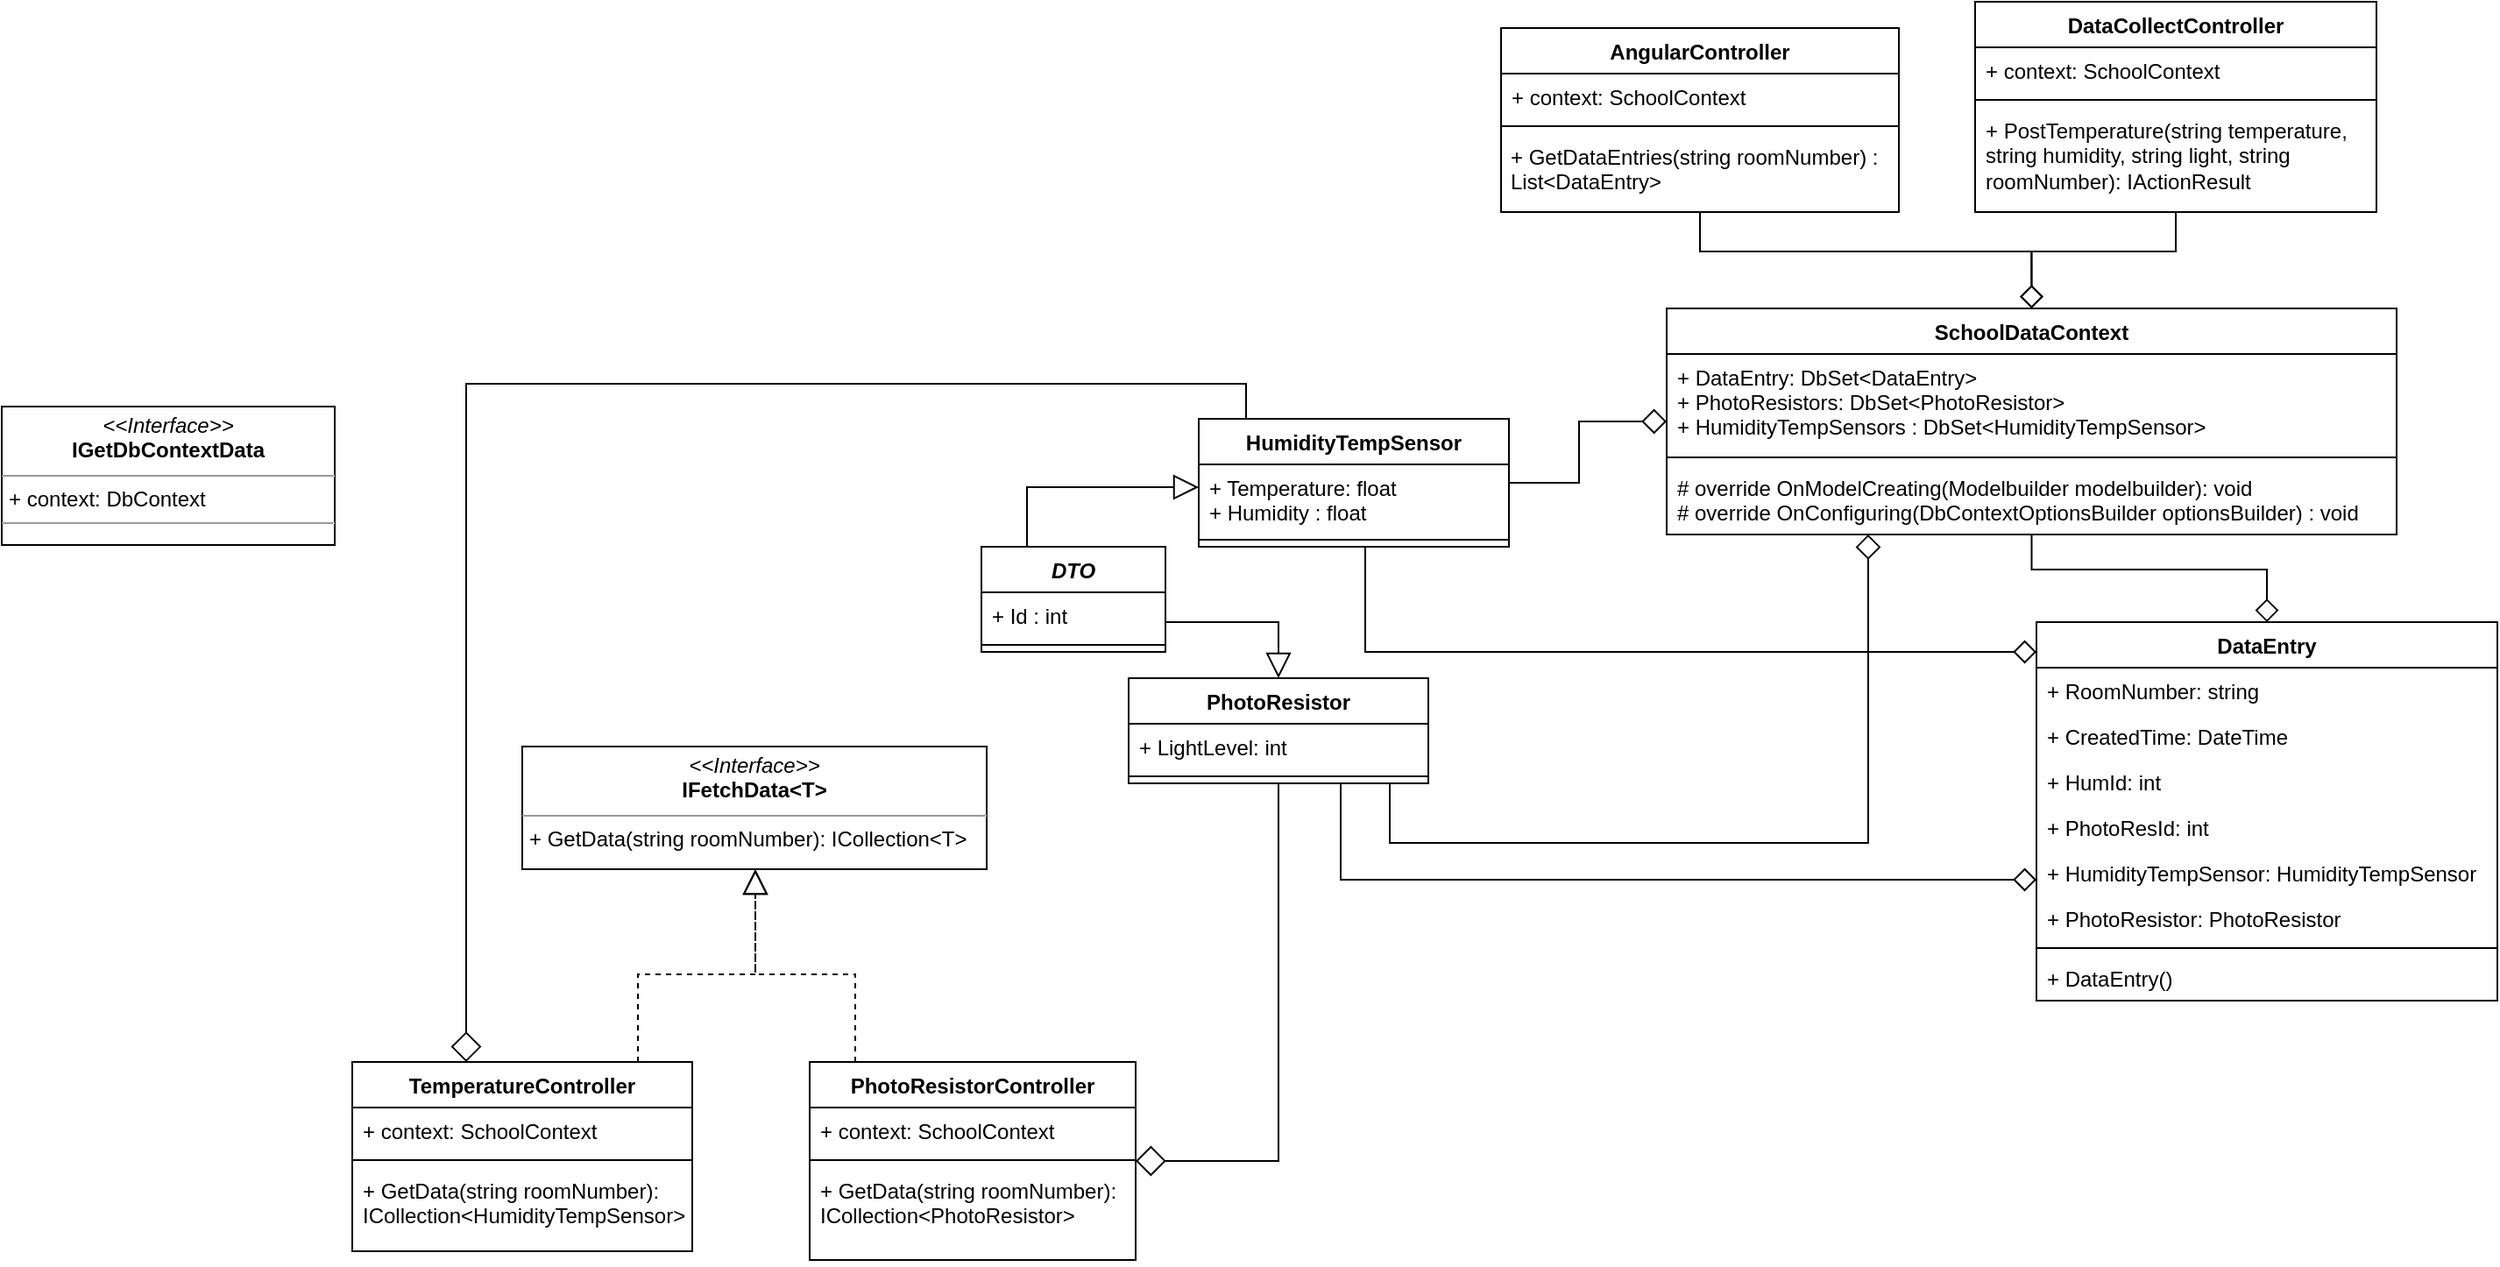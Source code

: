 <mxfile version="15.0.3" type="device"><diagram id="vrWqax10OWrot6tw2eyY" name="Page-1"><mxGraphModel dx="1781" dy="548" grid="0" gridSize="10" guides="1" tooltips="1" connect="1" arrows="1" fold="1" page="0" pageScale="1" pageWidth="827" pageHeight="1169" math="0" shadow="0"><root><mxCell id="0"/><mxCell id="1" parent="0"/><mxCell id="PrQeSaOjE0-22MdxTMkh-52" style="edgeStyle=orthogonalEdgeStyle;rounded=0;orthogonalLoop=1;jettySize=auto;html=1;exitX=0.5;exitY=0;exitDx=0;exitDy=0;startArrow=diamond;startFill=0;endSize=11;endArrow=none;endFill=0;startSize=12;" edge="1" parent="1"><mxGeometry relative="1" as="geometry"><mxPoint x="309.999" y="321" as="sourcePoint"/></mxGeometry></mxCell><mxCell id="PrQeSaOjE0-22MdxTMkh-53" value="PhotoResistor" style="swimlane;fontStyle=1;align=center;verticalAlign=top;childLayout=stackLayout;horizontal=1;startSize=26;horizontalStack=0;resizeParent=1;resizeParentMax=0;resizeLast=0;collapsible=1;marginBottom=0;" vertex="1" parent="1"><mxGeometry x="137.999" y="641" width="171" height="60" as="geometry"/></mxCell><mxCell id="PrQeSaOjE0-22MdxTMkh-54" value="+ LightLevel: int" style="text;strokeColor=none;fillColor=none;align=left;verticalAlign=top;spacingLeft=4;spacingRight=4;overflow=hidden;rotatable=0;points=[[0,0.5],[1,0.5]];portConstraint=eastwest;" vertex="1" parent="PrQeSaOjE0-22MdxTMkh-53"><mxGeometry y="26" width="171" height="26" as="geometry"/></mxCell><mxCell id="PrQeSaOjE0-22MdxTMkh-55" value="" style="line;strokeWidth=1;fillColor=none;align=left;verticalAlign=middle;spacingTop=-1;spacingLeft=3;spacingRight=3;rotatable=0;labelPosition=right;points=[];portConstraint=eastwest;" vertex="1" parent="PrQeSaOjE0-22MdxTMkh-53"><mxGeometry y="52" width="171" height="8" as="geometry"/></mxCell><mxCell id="PrQeSaOjE0-22MdxTMkh-56" value="HumidityTempSensor" style="swimlane;fontStyle=1;align=center;verticalAlign=top;childLayout=stackLayout;horizontal=1;startSize=26;horizontalStack=0;resizeParent=1;resizeParentMax=0;resizeLast=0;collapsible=1;marginBottom=0;" vertex="1" parent="1"><mxGeometry x="177.999" y="493" width="177" height="73" as="geometry"/></mxCell><mxCell id="PrQeSaOjE0-22MdxTMkh-57" value="+ Temperature: float &#10;+ Humidity : float " style="text;strokeColor=none;fillColor=none;align=left;verticalAlign=top;spacingLeft=4;spacingRight=4;overflow=hidden;rotatable=0;points=[[0,0.5],[1,0.5]];portConstraint=eastwest;" vertex="1" parent="PrQeSaOjE0-22MdxTMkh-56"><mxGeometry y="26" width="177" height="39" as="geometry"/></mxCell><mxCell id="PrQeSaOjE0-22MdxTMkh-58" value="" style="line;strokeWidth=1;fillColor=none;align=left;verticalAlign=middle;spacingTop=-1;spacingLeft=3;spacingRight=3;rotatable=0;labelPosition=right;points=[];portConstraint=eastwest;" vertex="1" parent="PrQeSaOjE0-22MdxTMkh-56"><mxGeometry y="65" width="177" height="8" as="geometry"/></mxCell><mxCell id="PrQeSaOjE0-22MdxTMkh-59" style="edgeStyle=orthogonalEdgeStyle;rounded=0;orthogonalLoop=1;jettySize=auto;html=1;exitX=0.5;exitY=0;exitDx=0;exitDy=0;startArrow=diamond;startFill=0;endArrow=none;endFill=0;startSize=11;endSize=12;" edge="1" parent="1" source="PrQeSaOjE0-22MdxTMkh-61" target="PrQeSaOjE0-22MdxTMkh-95"><mxGeometry relative="1" as="geometry"/></mxCell><mxCell id="PrQeSaOjE0-22MdxTMkh-60" style="edgeStyle=orthogonalEdgeStyle;rounded=0;orthogonalLoop=1;jettySize=auto;html=1;exitX=0.5;exitY=0;exitDx=0;exitDy=0;startArrow=diamond;startFill=0;endArrow=none;endFill=0;startSize=11;endSize=12;" edge="1" parent="1" source="PrQeSaOjE0-22MdxTMkh-61" target="PrQeSaOjE0-22MdxTMkh-99"><mxGeometry relative="1" as="geometry"/></mxCell><mxCell id="PrQeSaOjE0-22MdxTMkh-61" value="SchoolDataContext" style="swimlane;fontStyle=1;align=center;verticalAlign=top;childLayout=stackLayout;horizontal=1;startSize=26;horizontalStack=0;resizeParent=1;resizeParentMax=0;resizeLast=0;collapsible=1;marginBottom=0;" vertex="1" parent="1"><mxGeometry x="444.999" y="430" width="416.5" height="129" as="geometry"/></mxCell><mxCell id="PrQeSaOjE0-22MdxTMkh-62" value="+ DataEntry: DbSet&lt;DataEntry&gt;&#10;+ PhotoResistors: DbSet&lt;PhotoResistor&gt;&#10;+ HumidityTempSensors : DbSet&lt;HumidityTempSensor&gt;" style="text;strokeColor=none;fillColor=none;align=left;verticalAlign=top;spacingLeft=4;spacingRight=4;overflow=hidden;rotatable=0;points=[[0,0.5],[1,0.5]];portConstraint=eastwest;" vertex="1" parent="PrQeSaOjE0-22MdxTMkh-61"><mxGeometry y="26" width="416.5" height="55" as="geometry"/></mxCell><mxCell id="PrQeSaOjE0-22MdxTMkh-63" value="" style="line;strokeWidth=1;fillColor=none;align=left;verticalAlign=middle;spacingTop=-1;spacingLeft=3;spacingRight=3;rotatable=0;labelPosition=right;points=[];portConstraint=eastwest;" vertex="1" parent="PrQeSaOjE0-22MdxTMkh-61"><mxGeometry y="81" width="416.5" height="8" as="geometry"/></mxCell><mxCell id="PrQeSaOjE0-22MdxTMkh-64" value="# override OnModelCreating(Modelbuilder modelbuilder): void&#10;# override OnConfiguring(DbContextOptionsBuilder optionsBuilder) : void" style="text;strokeColor=none;fillColor=none;align=left;verticalAlign=top;spacingLeft=4;spacingRight=4;overflow=hidden;rotatable=0;points=[[0,0.5],[1,0.5]];portConstraint=eastwest;" vertex="1" parent="PrQeSaOjE0-22MdxTMkh-61"><mxGeometry y="89" width="416.5" height="40" as="geometry"/></mxCell><mxCell id="PrQeSaOjE0-22MdxTMkh-65" style="edgeStyle=orthogonalEdgeStyle;rounded=0;orthogonalLoop=1;jettySize=auto;html=1;startArrow=diamond;startFill=0;endArrow=none;endFill=0;startSize=12;endSize=11;" edge="1" parent="1" source="PrQeSaOjE0-22MdxTMkh-61" target="PrQeSaOjE0-22MdxTMkh-53"><mxGeometry relative="1" as="geometry"><mxPoint x="485.999" y="452" as="sourcePoint"/><Array as="points"><mxPoint x="560" y="735"/><mxPoint x="287" y="735"/></Array></mxGeometry></mxCell><mxCell id="PrQeSaOjE0-22MdxTMkh-66" style="edgeStyle=orthogonalEdgeStyle;rounded=0;orthogonalLoop=1;jettySize=auto;html=1;startArrow=diamond;startFill=0;endArrow=none;endFill=0;startSize=12;endSize=11;" edge="1" parent="1" source="PrQeSaOjE0-22MdxTMkh-61" target="PrQeSaOjE0-22MdxTMkh-56"><mxGeometry relative="1" as="geometry"><Array as="points"/></mxGeometry></mxCell><mxCell id="PrQeSaOjE0-22MdxTMkh-67" style="edgeStyle=orthogonalEdgeStyle;rounded=0;orthogonalLoop=1;jettySize=auto;html=1;dashed=1;startArrow=none;startFill=0;endArrow=block;endFill=0;startSize=11;endSize=12;" edge="1" parent="1" source="PrQeSaOjE0-22MdxTMkh-68" target="PrQeSaOjE0-22MdxTMkh-82"><mxGeometry relative="1" as="geometry"><Array as="points"><mxPoint x="-142" y="810"/><mxPoint x="-75" y="810"/></Array></mxGeometry></mxCell><mxCell id="PrQeSaOjE0-22MdxTMkh-108" style="edgeStyle=orthogonalEdgeStyle;rounded=0;orthogonalLoop=1;jettySize=auto;html=1;startArrow=diamond;startFill=0;endArrow=none;endFill=0;startSize=15;" edge="1" parent="1" source="PrQeSaOjE0-22MdxTMkh-68" target="PrQeSaOjE0-22MdxTMkh-56"><mxGeometry relative="1" as="geometry"><mxPoint x="-130" y="873" as="sourcePoint"/><Array as="points"><mxPoint x="-240" y="473"/><mxPoint x="205" y="473"/></Array></mxGeometry></mxCell><mxCell id="PrQeSaOjE0-22MdxTMkh-68" value="TemperatureController" style="swimlane;fontStyle=1;align=center;verticalAlign=top;childLayout=stackLayout;horizontal=1;startSize=26;horizontalStack=0;resizeParent=1;resizeParentMax=0;resizeLast=0;collapsible=1;marginBottom=0;" vertex="1" parent="1"><mxGeometry x="-305" y="860" width="194" height="108" as="geometry"/></mxCell><mxCell id="PrQeSaOjE0-22MdxTMkh-69" value="+ context: SchoolContext" style="text;strokeColor=none;fillColor=none;align=left;verticalAlign=top;spacingLeft=4;spacingRight=4;overflow=hidden;rotatable=0;points=[[0,0.5],[1,0.5]];portConstraint=eastwest;" vertex="1" parent="PrQeSaOjE0-22MdxTMkh-68"><mxGeometry y="26" width="194" height="26" as="geometry"/></mxCell><mxCell id="PrQeSaOjE0-22MdxTMkh-70" value="" style="line;strokeWidth=1;fillColor=none;align=left;verticalAlign=middle;spacingTop=-1;spacingLeft=3;spacingRight=3;rotatable=0;labelPosition=right;points=[];portConstraint=eastwest;" vertex="1" parent="PrQeSaOjE0-22MdxTMkh-68"><mxGeometry y="52" width="194" height="8" as="geometry"/></mxCell><mxCell id="PrQeSaOjE0-22MdxTMkh-105" value="+ GetData(string roomNumber): ICollection&lt;HumidityTempSensor&gt;" style="text;strokeColor=none;fillColor=none;align=left;verticalAlign=top;spacingLeft=4;spacingRight=4;overflow=hidden;rotatable=0;points=[[0,0.5],[1,0.5]];portConstraint=eastwest;whiteSpace=wrap;" vertex="1" parent="PrQeSaOjE0-22MdxTMkh-68"><mxGeometry y="60" width="194" height="48" as="geometry"/></mxCell><mxCell id="PrQeSaOjE0-22MdxTMkh-72" style="edgeStyle=orthogonalEdgeStyle;rounded=0;orthogonalLoop=1;jettySize=auto;html=1;dashed=1;startArrow=none;startFill=0;endArrow=block;endFill=0;startSize=11;endSize=12;" edge="1" parent="1" source="PrQeSaOjE0-22MdxTMkh-73" target="PrQeSaOjE0-22MdxTMkh-82"><mxGeometry relative="1" as="geometry"><Array as="points"><mxPoint x="-18" y="810"/><mxPoint x="-75" y="810"/></Array></mxGeometry></mxCell><mxCell id="PrQeSaOjE0-22MdxTMkh-107" style="edgeStyle=orthogonalEdgeStyle;rounded=0;orthogonalLoop=1;jettySize=auto;html=1;exitX=1;exitY=0.5;exitDx=0;exitDy=0;endArrow=none;endFill=0;startArrow=diamond;startFill=0;startSize=15;" edge="1" parent="1" source="PrQeSaOjE0-22MdxTMkh-73" target="PrQeSaOjE0-22MdxTMkh-53"><mxGeometry relative="1" as="geometry"/></mxCell><mxCell id="PrQeSaOjE0-22MdxTMkh-73" value="PhotoResistorController" style="swimlane;fontStyle=1;align=center;verticalAlign=top;childLayout=stackLayout;horizontal=1;startSize=26;horizontalStack=0;resizeParent=1;resizeParentMax=0;resizeLast=0;collapsible=1;marginBottom=0;" vertex="1" parent="1"><mxGeometry x="-44" y="860" width="186" height="113" as="geometry"/></mxCell><mxCell id="PrQeSaOjE0-22MdxTMkh-74" value="+ context: SchoolContext" style="text;strokeColor=none;fillColor=none;align=left;verticalAlign=top;spacingLeft=4;spacingRight=4;overflow=hidden;rotatable=0;points=[[0,0.5],[1,0.5]];portConstraint=eastwest;" vertex="1" parent="PrQeSaOjE0-22MdxTMkh-73"><mxGeometry y="26" width="186" height="26" as="geometry"/></mxCell><mxCell id="PrQeSaOjE0-22MdxTMkh-75" value="" style="line;strokeWidth=1;fillColor=none;align=left;verticalAlign=middle;spacingTop=-1;spacingLeft=3;spacingRight=3;rotatable=0;labelPosition=right;points=[];portConstraint=eastwest;" vertex="1" parent="PrQeSaOjE0-22MdxTMkh-73"><mxGeometry y="52" width="186" height="8" as="geometry"/></mxCell><mxCell id="PrQeSaOjE0-22MdxTMkh-76" value="+ GetData(string roomNumber): ICollection&lt;PhotoResistor&gt;" style="text;strokeColor=none;fillColor=none;align=left;verticalAlign=top;spacingLeft=4;spacingRight=4;overflow=hidden;rotatable=0;points=[[0,0.5],[1,0.5]];portConstraint=eastwest;whiteSpace=wrap;" vertex="1" parent="PrQeSaOjE0-22MdxTMkh-73"><mxGeometry y="60" width="186" height="53" as="geometry"/></mxCell><mxCell id="PrQeSaOjE0-22MdxTMkh-77" value="DTO" style="swimlane;fontStyle=3;align=center;verticalAlign=top;childLayout=stackLayout;horizontal=1;startSize=26;horizontalStack=0;resizeParent=1;resizeParentMax=0;resizeLast=0;collapsible=1;marginBottom=0;" vertex="1" parent="1"><mxGeometry x="53.999" y="566" width="105" height="60" as="geometry"/></mxCell><mxCell id="PrQeSaOjE0-22MdxTMkh-78" value="+ Id : int" style="text;strokeColor=none;fillColor=none;align=left;verticalAlign=top;spacingLeft=4;spacingRight=4;overflow=hidden;rotatable=0;points=[[0,0.5],[1,0.5]];portConstraint=eastwest;" vertex="1" parent="PrQeSaOjE0-22MdxTMkh-77"><mxGeometry y="26" width="105" height="26" as="geometry"/></mxCell><mxCell id="PrQeSaOjE0-22MdxTMkh-79" value="" style="line;strokeWidth=1;fillColor=none;align=left;verticalAlign=middle;spacingTop=-1;spacingLeft=3;spacingRight=3;rotatable=0;labelPosition=right;points=[];portConstraint=eastwest;" vertex="1" parent="PrQeSaOjE0-22MdxTMkh-77"><mxGeometry y="52" width="105" height="8" as="geometry"/></mxCell><mxCell id="PrQeSaOjE0-22MdxTMkh-80" style="edgeStyle=orthogonalEdgeStyle;rounded=0;orthogonalLoop=1;jettySize=auto;html=1;startArrow=block;startFill=0;endArrow=none;endFill=0;startSize=12;endSize=11;" edge="1" parent="1" target="PrQeSaOjE0-22MdxTMkh-77" source="PrQeSaOjE0-22MdxTMkh-53"><mxGeometry relative="1" as="geometry"><mxPoint x="178.999" y="611" as="sourcePoint"/><Array as="points"><mxPoint x="224" y="609"/></Array></mxGeometry></mxCell><mxCell id="PrQeSaOjE0-22MdxTMkh-81" style="edgeStyle=orthogonalEdgeStyle;rounded=0;orthogonalLoop=1;jettySize=auto;html=1;startArrow=block;startFill=0;endArrow=none;endFill=0;startSize=12;endSize=11;" edge="1" parent="1" source="PrQeSaOjE0-22MdxTMkh-56" target="PrQeSaOjE0-22MdxTMkh-77"><mxGeometry relative="1" as="geometry"><mxPoint x="178.499" y="729.5" as="sourcePoint"/><mxPoint x="252" y="452" as="targetPoint"/><Array as="points"><mxPoint x="80" y="532"/></Array></mxGeometry></mxCell><mxCell id="PrQeSaOjE0-22MdxTMkh-82" value="&lt;p style=&quot;margin: 0px ; margin-top: 4px ; text-align: center&quot;&gt;&lt;i&gt;&amp;lt;&amp;lt;Interface&amp;gt;&amp;gt;&lt;/i&gt;&lt;br&gt;&lt;b&gt;IFetchData&amp;lt;T&amp;gt;&lt;/b&gt;&lt;/p&gt;&lt;hr size=&quot;1&quot;&gt;&lt;p style=&quot;margin: 0px ; margin-left: 4px&quot;&gt;&lt;/p&gt;&lt;p style=&quot;margin: 0px ; margin-left: 4px&quot;&gt;+ GetData(string roomNumber): ICollection&amp;lt;T&amp;gt;&lt;/p&gt;" style="verticalAlign=top;align=left;overflow=fill;fontSize=12;fontFamily=Helvetica;html=1;" vertex="1" parent="1"><mxGeometry x="-208.001" y="680" width="265" height="70" as="geometry"/></mxCell><mxCell id="PrQeSaOjE0-22MdxTMkh-83" style="edgeStyle=orthogonalEdgeStyle;rounded=0;orthogonalLoop=1;jettySize=auto;html=1;exitX=0.5;exitY=0;exitDx=0;exitDy=0;startArrow=diamond;startFill=0;endArrow=none;endFill=0;startSize=11;endSize=12;" edge="1" parent="1" source="PrQeSaOjE0-22MdxTMkh-84" target="PrQeSaOjE0-22MdxTMkh-61"><mxGeometry relative="1" as="geometry"/></mxCell><mxCell id="PrQeSaOjE0-22MdxTMkh-84" value="DataEntry" style="swimlane;fontStyle=1;align=center;verticalAlign=top;childLayout=stackLayout;horizontal=1;startSize=26;horizontalStack=0;resizeParent=1;resizeParentMax=0;resizeLast=0;collapsible=1;marginBottom=0;" vertex="1" parent="1"><mxGeometry x="655.999" y="609" width="263" height="216" as="geometry"/></mxCell><mxCell id="PrQeSaOjE0-22MdxTMkh-85" value="+ RoomNumber: string" style="text;strokeColor=none;fillColor=none;align=left;verticalAlign=top;spacingLeft=4;spacingRight=4;overflow=hidden;rotatable=0;points=[[0,0.5],[1,0.5]];portConstraint=eastwest;" vertex="1" parent="PrQeSaOjE0-22MdxTMkh-84"><mxGeometry y="26" width="263" height="26" as="geometry"/></mxCell><mxCell id="PrQeSaOjE0-22MdxTMkh-86" value="+ CreatedTime: DateTime" style="text;strokeColor=none;fillColor=none;align=left;verticalAlign=top;spacingLeft=4;spacingRight=4;overflow=hidden;rotatable=0;points=[[0,0.5],[1,0.5]];portConstraint=eastwest;" vertex="1" parent="PrQeSaOjE0-22MdxTMkh-84"><mxGeometry y="52" width="263" height="26" as="geometry"/></mxCell><mxCell id="PrQeSaOjE0-22MdxTMkh-87" value="+ HumId: int" style="text;strokeColor=none;fillColor=none;align=left;verticalAlign=top;spacingLeft=4;spacingRight=4;overflow=hidden;rotatable=0;points=[[0,0.5],[1,0.5]];portConstraint=eastwest;" vertex="1" parent="PrQeSaOjE0-22MdxTMkh-84"><mxGeometry y="78" width="263" height="26" as="geometry"/></mxCell><mxCell id="PrQeSaOjE0-22MdxTMkh-88" value="+ PhotoResId: int" style="text;strokeColor=none;fillColor=none;align=left;verticalAlign=top;spacingLeft=4;spacingRight=4;overflow=hidden;rotatable=0;points=[[0,0.5],[1,0.5]];portConstraint=eastwest;" vertex="1" parent="PrQeSaOjE0-22MdxTMkh-84"><mxGeometry y="104" width="263" height="26" as="geometry"/></mxCell><mxCell id="PrQeSaOjE0-22MdxTMkh-89" value="+ HumidityTempSensor: HumidityTempSensor" style="text;strokeColor=none;fillColor=none;align=left;verticalAlign=top;spacingLeft=4;spacingRight=4;overflow=hidden;rotatable=0;points=[[0,0.5],[1,0.5]];portConstraint=eastwest;" vertex="1" parent="PrQeSaOjE0-22MdxTMkh-84"><mxGeometry y="130" width="263" height="26" as="geometry"/></mxCell><mxCell id="PrQeSaOjE0-22MdxTMkh-90" value="+ PhotoResistor: PhotoResistor" style="text;strokeColor=none;fillColor=none;align=left;verticalAlign=top;spacingLeft=4;spacingRight=4;overflow=hidden;rotatable=0;points=[[0,0.5],[1,0.5]];portConstraint=eastwest;" vertex="1" parent="PrQeSaOjE0-22MdxTMkh-84"><mxGeometry y="156" width="263" height="26" as="geometry"/></mxCell><mxCell id="PrQeSaOjE0-22MdxTMkh-91" value="" style="line;strokeWidth=1;fillColor=none;align=left;verticalAlign=middle;spacingTop=-1;spacingLeft=3;spacingRight=3;rotatable=0;labelPosition=right;points=[];portConstraint=eastwest;" vertex="1" parent="PrQeSaOjE0-22MdxTMkh-84"><mxGeometry y="182" width="263" height="8" as="geometry"/></mxCell><mxCell id="PrQeSaOjE0-22MdxTMkh-92" value="+ DataEntry() " style="text;strokeColor=none;fillColor=none;align=left;verticalAlign=top;spacingLeft=4;spacingRight=4;overflow=hidden;rotatable=0;points=[[0,0.5],[1,0.5]];portConstraint=eastwest;" vertex="1" parent="PrQeSaOjE0-22MdxTMkh-84"><mxGeometry y="190" width="263" height="26" as="geometry"/></mxCell><mxCell id="PrQeSaOjE0-22MdxTMkh-93" style="edgeStyle=orthogonalEdgeStyle;rounded=0;orthogonalLoop=1;jettySize=auto;html=1;startArrow=diamond;startFill=0;endArrow=none;endFill=0;startSize=11;endSize=12;" edge="1" parent="1" source="PrQeSaOjE0-22MdxTMkh-84" target="PrQeSaOjE0-22MdxTMkh-56"><mxGeometry relative="1" as="geometry"><mxPoint x="518.999" y="696.034" as="sourcePoint"/><mxPoint x="391.999" y="737" as="targetPoint"/><Array as="points"><mxPoint x="273" y="626"/></Array></mxGeometry></mxCell><mxCell id="PrQeSaOjE0-22MdxTMkh-94" style="edgeStyle=orthogonalEdgeStyle;rounded=0;orthogonalLoop=1;jettySize=auto;html=1;startArrow=diamond;startFill=0;endArrow=none;endFill=0;startSize=11;endSize=12;" edge="1" parent="1" source="PrQeSaOjE0-22MdxTMkh-84" target="PrQeSaOjE0-22MdxTMkh-53"><mxGeometry relative="1" as="geometry"><mxPoint x="519.999" y="628.0" as="sourcePoint"/><mxPoint x="351.499" y="613" as="targetPoint"/><Array as="points"><mxPoint x="259" y="756"/></Array></mxGeometry></mxCell><mxCell id="PrQeSaOjE0-22MdxTMkh-95" value="DataCollectController" style="swimlane;fontStyle=1;align=center;verticalAlign=top;childLayout=stackLayout;horizontal=1;startSize=26;horizontalStack=0;resizeParent=1;resizeParentMax=0;resizeLast=0;collapsible=1;marginBottom=0;" vertex="1" parent="1"><mxGeometry x="620.999" y="255" width="229" height="120" as="geometry"/></mxCell><mxCell id="PrQeSaOjE0-22MdxTMkh-96" value="+ context: SchoolContext" style="text;strokeColor=none;fillColor=none;align=left;verticalAlign=top;spacingLeft=4;spacingRight=4;overflow=hidden;rotatable=0;points=[[0,0.5],[1,0.5]];portConstraint=eastwest;" vertex="1" parent="PrQeSaOjE0-22MdxTMkh-95"><mxGeometry y="26" width="229" height="26" as="geometry"/></mxCell><mxCell id="PrQeSaOjE0-22MdxTMkh-97" value="" style="line;strokeWidth=1;fillColor=none;align=left;verticalAlign=middle;spacingTop=-1;spacingLeft=3;spacingRight=3;rotatable=0;labelPosition=right;points=[];portConstraint=eastwest;" vertex="1" parent="PrQeSaOjE0-22MdxTMkh-95"><mxGeometry y="52" width="229" height="8" as="geometry"/></mxCell><mxCell id="PrQeSaOjE0-22MdxTMkh-98" value="+ PostTemperature(string temperature, string humidity, string light, string roomNumber): IActionResult" style="text;strokeColor=none;fillColor=none;align=left;verticalAlign=top;spacingLeft=4;spacingRight=4;overflow=hidden;rotatable=0;points=[[0,0.5],[1,0.5]];portConstraint=eastwest;whiteSpace=wrap;" vertex="1" parent="PrQeSaOjE0-22MdxTMkh-95"><mxGeometry y="60" width="229" height="60" as="geometry"/></mxCell><mxCell id="PrQeSaOjE0-22MdxTMkh-99" value="AngularController" style="swimlane;fontStyle=1;align=center;verticalAlign=top;childLayout=stackLayout;horizontal=1;startSize=26;horizontalStack=0;resizeParent=1;resizeParentMax=0;resizeLast=0;collapsible=1;marginBottom=0;" vertex="1" parent="1"><mxGeometry x="350.499" y="270" width="227" height="105" as="geometry"/></mxCell><mxCell id="PrQeSaOjE0-22MdxTMkh-100" value="+ context: SchoolContext" style="text;strokeColor=none;fillColor=none;align=left;verticalAlign=top;spacingLeft=4;spacingRight=4;overflow=hidden;rotatable=0;points=[[0,0.5],[1,0.5]];portConstraint=eastwest;" vertex="1" parent="PrQeSaOjE0-22MdxTMkh-99"><mxGeometry y="26" width="227" height="26" as="geometry"/></mxCell><mxCell id="PrQeSaOjE0-22MdxTMkh-101" value="" style="line;strokeWidth=1;fillColor=none;align=left;verticalAlign=middle;spacingTop=-1;spacingLeft=3;spacingRight=3;rotatable=0;labelPosition=right;points=[];portConstraint=eastwest;" vertex="1" parent="PrQeSaOjE0-22MdxTMkh-99"><mxGeometry y="52" width="227" height="8" as="geometry"/></mxCell><mxCell id="PrQeSaOjE0-22MdxTMkh-102" value="+ GetDataEntries(string roomNumber) : List&lt;DataEntry&gt;" style="text;strokeColor=none;fillColor=none;align=left;verticalAlign=top;spacingLeft=4;spacingRight=4;overflow=hidden;rotatable=0;points=[[0,0.5],[1,0.5]];portConstraint=eastwest;whiteSpace=wrap;" vertex="1" parent="PrQeSaOjE0-22MdxTMkh-99"><mxGeometry y="60" width="227" height="45" as="geometry"/></mxCell><mxCell id="PrQeSaOjE0-22MdxTMkh-110" value="&lt;p style=&quot;margin: 0px ; margin-top: 4px ; text-align: center&quot;&gt;&lt;i&gt;&amp;lt;&amp;lt;Interface&amp;gt;&amp;gt;&lt;/i&gt;&lt;br&gt;&lt;b&gt;IGetDbContextData&lt;/b&gt;&lt;/p&gt;&lt;hr size=&quot;1&quot;&gt;&lt;p style=&quot;margin: 0px ; margin-left: 4px&quot;&gt;+ context: DbContext&lt;br&gt;&lt;/p&gt;&lt;hr size=&quot;1&quot;&gt;&lt;p style=&quot;margin: 0px ; margin-left: 4px&quot;&gt;&lt;br&gt;&lt;/p&gt;" style="verticalAlign=top;align=left;overflow=fill;fontSize=12;fontFamily=Helvetica;html=1;" vertex="1" parent="1"><mxGeometry x="-505" y="486" width="190" height="79" as="geometry"/></mxCell></root></mxGraphModel></diagram></mxfile>